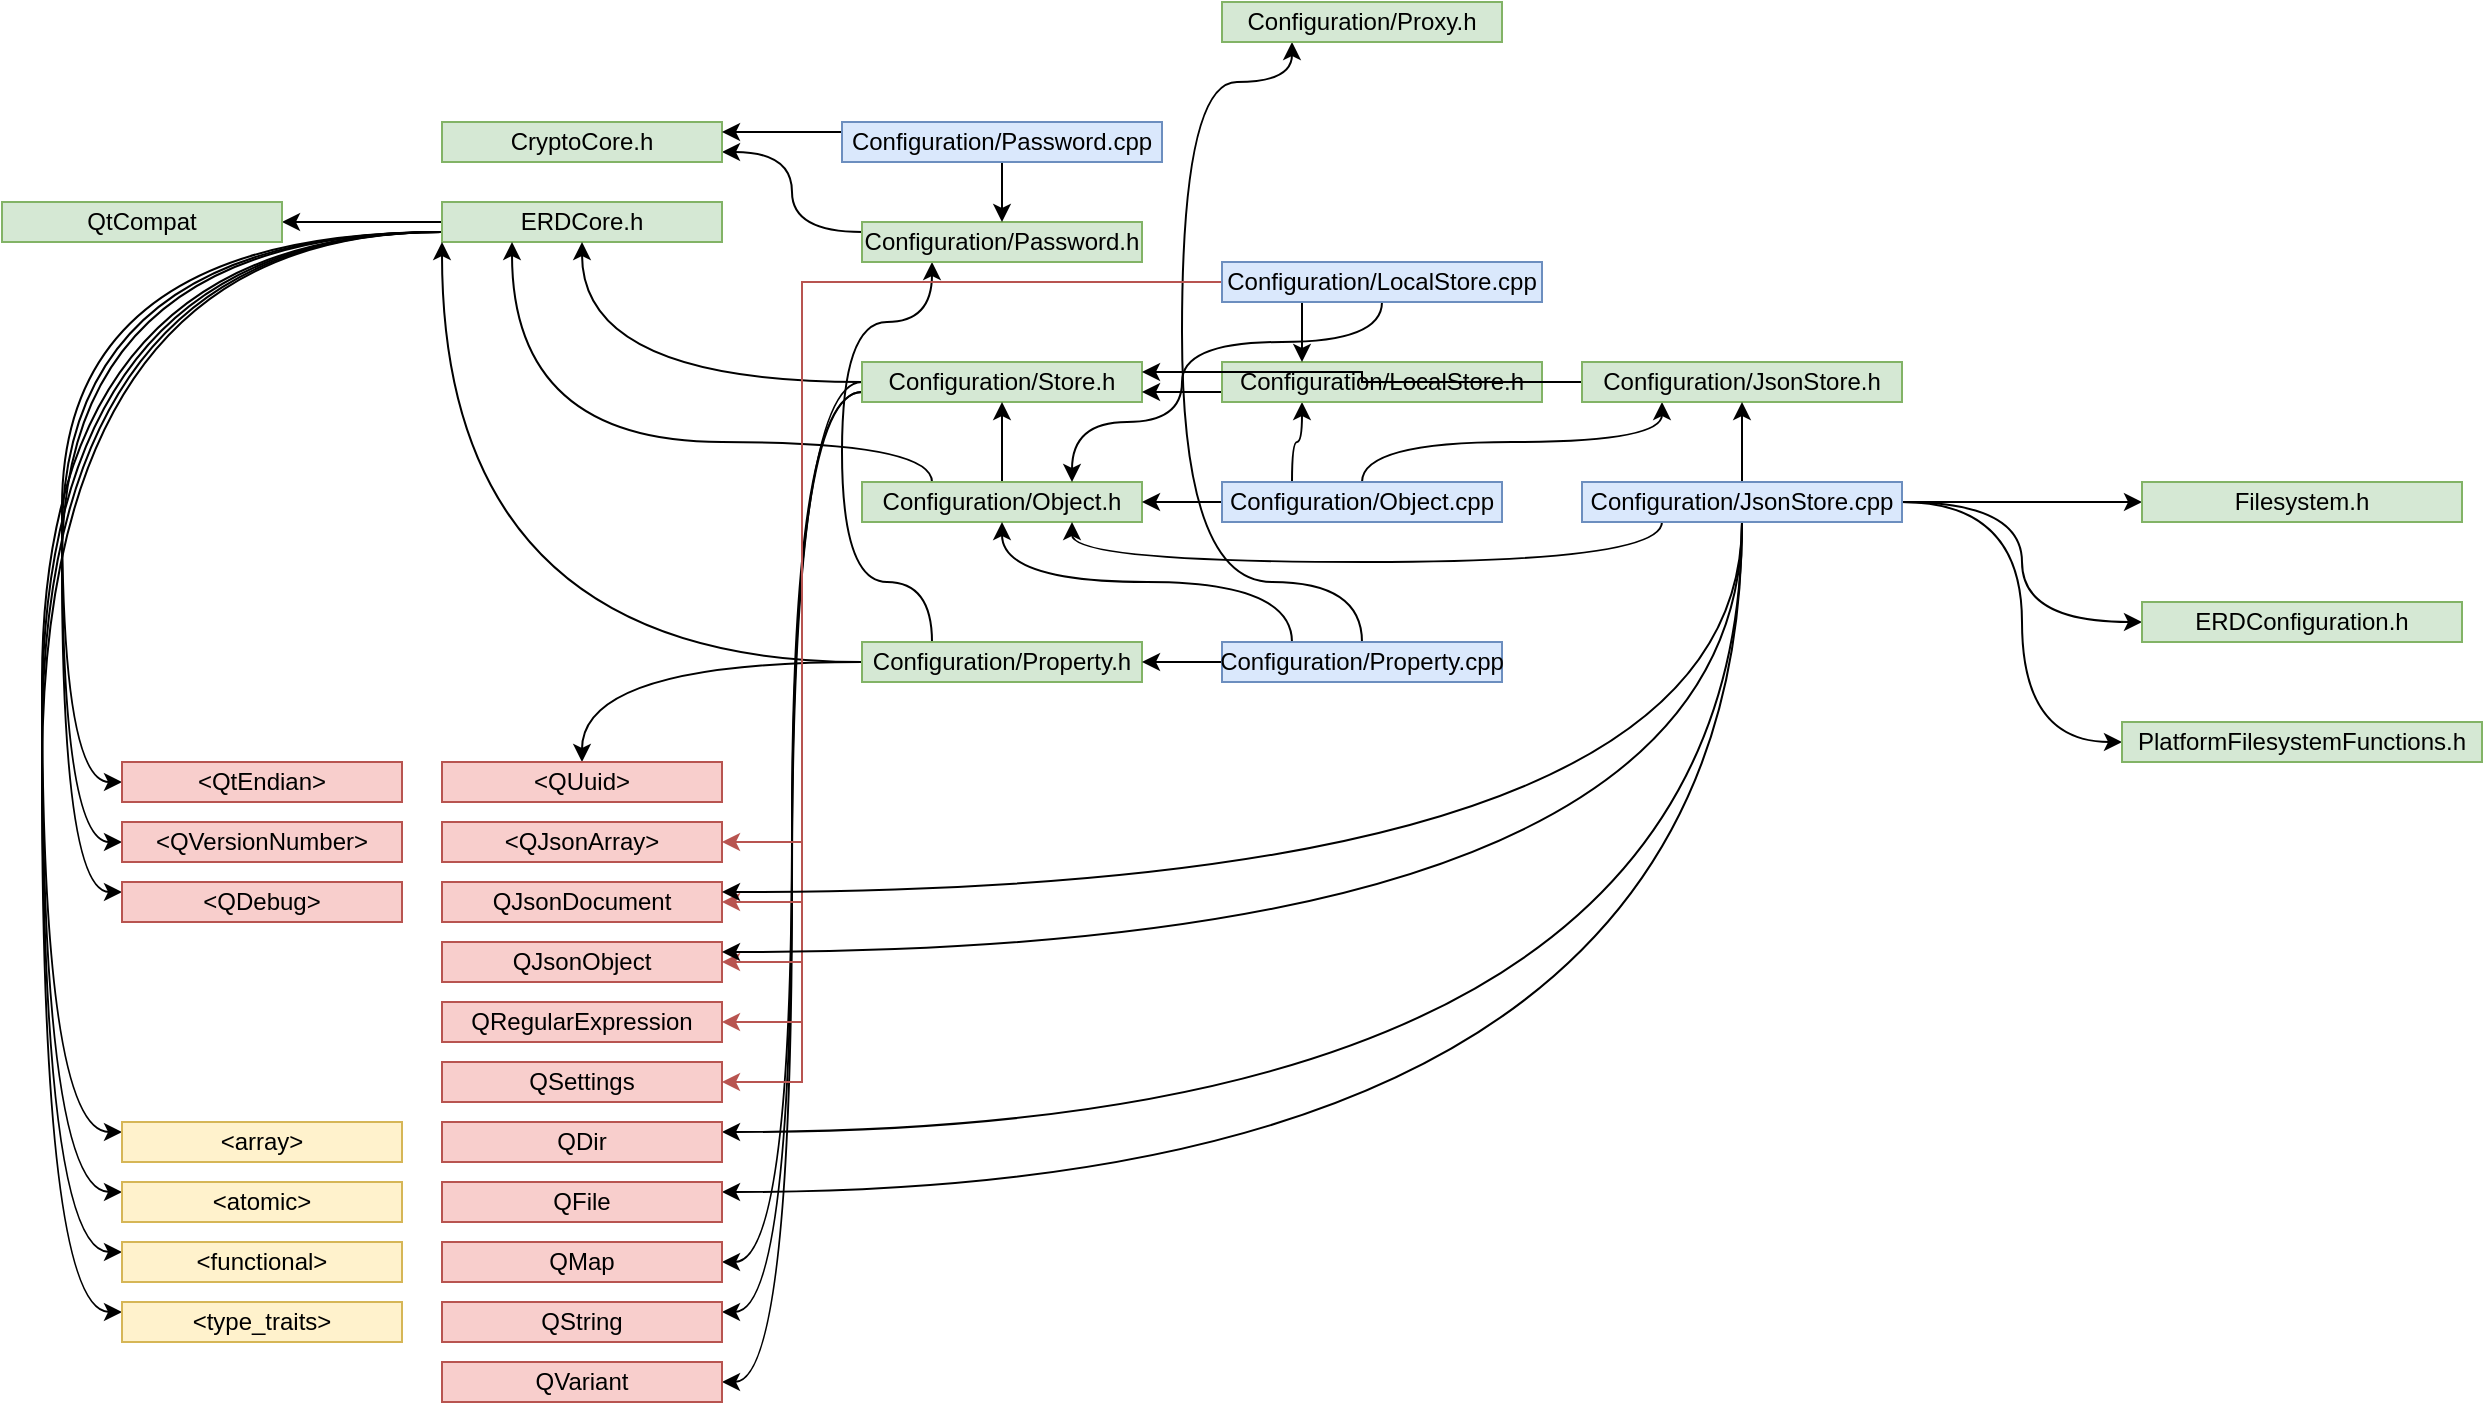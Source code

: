 <mxfile version="20.3.6" type="github">
  <diagram id="zvHaVaip3HxK8wFtQaT3" name="Страница 1">
    <mxGraphModel dx="1038" dy="600" grid="1" gridSize="10" guides="1" tooltips="1" connect="1" arrows="1" fold="1" page="1" pageScale="1" pageWidth="2339" pageHeight="3300" math="0" shadow="0">
      <root>
        <mxCell id="0" />
        <mxCell id="1" parent="0" />
        <mxCell id="VyjJM6VS8CyKdPyFCLlB-68" style="edgeStyle=orthogonalEdgeStyle;rounded=0;orthogonalLoop=1;jettySize=auto;html=1;exitX=0;exitY=0.5;exitDx=0;exitDy=0;entryX=1;entryY=0.5;entryDx=0;entryDy=0;strokeColor=default;" edge="1" parent="1" source="VyjJM6VS8CyKdPyFCLlB-1" target="VyjJM6VS8CyKdPyFCLlB-67">
          <mxGeometry relative="1" as="geometry" />
        </mxCell>
        <mxCell id="VyjJM6VS8CyKdPyFCLlB-76" style="edgeStyle=orthogonalEdgeStyle;curved=1;orthogonalLoop=1;jettySize=auto;html=1;exitX=0;exitY=0.75;exitDx=0;exitDy=0;entryX=0;entryY=0.5;entryDx=0;entryDy=0;strokeColor=default;" edge="1" parent="1" source="VyjJM6VS8CyKdPyFCLlB-1" target="VyjJM6VS8CyKdPyFCLlB-69">
          <mxGeometry relative="1" as="geometry">
            <Array as="points">
              <mxPoint x="370" y="405" />
              <mxPoint x="370" y="680" />
            </Array>
          </mxGeometry>
        </mxCell>
        <mxCell id="VyjJM6VS8CyKdPyFCLlB-77" style="edgeStyle=orthogonalEdgeStyle;curved=1;orthogonalLoop=1;jettySize=auto;html=1;exitX=0;exitY=0.75;exitDx=0;exitDy=0;entryX=0;entryY=0.5;entryDx=0;entryDy=0;strokeColor=default;" edge="1" parent="1" source="VyjJM6VS8CyKdPyFCLlB-1" target="VyjJM6VS8CyKdPyFCLlB-70">
          <mxGeometry relative="1" as="geometry">
            <Array as="points">
              <mxPoint x="370" y="405" />
              <mxPoint x="370" y="710" />
            </Array>
          </mxGeometry>
        </mxCell>
        <mxCell id="VyjJM6VS8CyKdPyFCLlB-78" style="edgeStyle=orthogonalEdgeStyle;curved=1;orthogonalLoop=1;jettySize=auto;html=1;exitX=0;exitY=0.75;exitDx=0;exitDy=0;entryX=0;entryY=0.25;entryDx=0;entryDy=0;strokeColor=default;" edge="1" parent="1" source="VyjJM6VS8CyKdPyFCLlB-1" target="VyjJM6VS8CyKdPyFCLlB-71">
          <mxGeometry relative="1" as="geometry">
            <Array as="points">
              <mxPoint x="370" y="405" />
              <mxPoint x="370" y="735" />
            </Array>
          </mxGeometry>
        </mxCell>
        <mxCell id="VyjJM6VS8CyKdPyFCLlB-79" style="edgeStyle=orthogonalEdgeStyle;curved=1;orthogonalLoop=1;jettySize=auto;html=1;exitX=0;exitY=0.75;exitDx=0;exitDy=0;entryX=0;entryY=0.25;entryDx=0;entryDy=0;strokeColor=default;" edge="1" parent="1" source="VyjJM6VS8CyKdPyFCLlB-1" target="VyjJM6VS8CyKdPyFCLlB-72">
          <mxGeometry relative="1" as="geometry">
            <Array as="points">
              <mxPoint x="360" y="405" />
              <mxPoint x="360" y="855" />
            </Array>
          </mxGeometry>
        </mxCell>
        <mxCell id="VyjJM6VS8CyKdPyFCLlB-80" style="edgeStyle=orthogonalEdgeStyle;curved=1;orthogonalLoop=1;jettySize=auto;html=1;exitX=0;exitY=0.75;exitDx=0;exitDy=0;entryX=0;entryY=0.25;entryDx=0;entryDy=0;strokeColor=default;" edge="1" parent="1" source="VyjJM6VS8CyKdPyFCLlB-1" target="VyjJM6VS8CyKdPyFCLlB-73">
          <mxGeometry relative="1" as="geometry">
            <Array as="points">
              <mxPoint x="360" y="405" />
              <mxPoint x="360" y="885" />
            </Array>
          </mxGeometry>
        </mxCell>
        <mxCell id="VyjJM6VS8CyKdPyFCLlB-81" style="edgeStyle=orthogonalEdgeStyle;curved=1;orthogonalLoop=1;jettySize=auto;html=1;exitX=0;exitY=0.75;exitDx=0;exitDy=0;entryX=0;entryY=0.25;entryDx=0;entryDy=0;strokeColor=default;" edge="1" parent="1" source="VyjJM6VS8CyKdPyFCLlB-1" target="VyjJM6VS8CyKdPyFCLlB-74">
          <mxGeometry relative="1" as="geometry">
            <Array as="points">
              <mxPoint x="360" y="405" />
              <mxPoint x="360" y="915" />
            </Array>
          </mxGeometry>
        </mxCell>
        <mxCell id="VyjJM6VS8CyKdPyFCLlB-82" style="edgeStyle=orthogonalEdgeStyle;curved=1;orthogonalLoop=1;jettySize=auto;html=1;exitX=0;exitY=0.75;exitDx=0;exitDy=0;entryX=0;entryY=0.25;entryDx=0;entryDy=0;strokeColor=default;" edge="1" parent="1" source="VyjJM6VS8CyKdPyFCLlB-1" target="VyjJM6VS8CyKdPyFCLlB-75">
          <mxGeometry relative="1" as="geometry">
            <Array as="points">
              <mxPoint x="360" y="405" />
              <mxPoint x="360" y="945" />
            </Array>
          </mxGeometry>
        </mxCell>
        <mxCell id="VyjJM6VS8CyKdPyFCLlB-1" value="ERDCore.h" style="rounded=0;whiteSpace=wrap;html=1;fillColor=#d5e8d4;strokeColor=#82b366;" vertex="1" parent="1">
          <mxGeometry x="560" y="390" width="140" height="20" as="geometry" />
        </mxCell>
        <mxCell id="VyjJM6VS8CyKdPyFCLlB-60" style="edgeStyle=orthogonalEdgeStyle;curved=1;orthogonalLoop=1;jettySize=auto;html=1;exitX=0;exitY=0.5;exitDx=0;exitDy=0;entryX=0.5;entryY=1;entryDx=0;entryDy=0;strokeColor=default;" edge="1" parent="1" source="VyjJM6VS8CyKdPyFCLlB-2" target="VyjJM6VS8CyKdPyFCLlB-1">
          <mxGeometry relative="1" as="geometry" />
        </mxCell>
        <mxCell id="VyjJM6VS8CyKdPyFCLlB-64" style="edgeStyle=orthogonalEdgeStyle;curved=1;orthogonalLoop=1;jettySize=auto;html=1;exitX=0;exitY=0.75;exitDx=0;exitDy=0;entryX=1;entryY=0.5;entryDx=0;entryDy=0;strokeColor=default;" edge="1" parent="1" source="VyjJM6VS8CyKdPyFCLlB-2" target="VyjJM6VS8CyKdPyFCLlB-61">
          <mxGeometry relative="1" as="geometry" />
        </mxCell>
        <mxCell id="VyjJM6VS8CyKdPyFCLlB-65" style="edgeStyle=orthogonalEdgeStyle;curved=1;orthogonalLoop=1;jettySize=auto;html=1;exitX=0;exitY=0.75;exitDx=0;exitDy=0;entryX=1;entryY=0.25;entryDx=0;entryDy=0;strokeColor=default;" edge="1" parent="1" source="VyjJM6VS8CyKdPyFCLlB-2" target="VyjJM6VS8CyKdPyFCLlB-62">
          <mxGeometry relative="1" as="geometry" />
        </mxCell>
        <mxCell id="VyjJM6VS8CyKdPyFCLlB-66" style="edgeStyle=orthogonalEdgeStyle;curved=1;orthogonalLoop=1;jettySize=auto;html=1;exitX=0;exitY=0.5;exitDx=0;exitDy=0;entryX=1;entryY=0.5;entryDx=0;entryDy=0;strokeColor=default;" edge="1" parent="1" source="VyjJM6VS8CyKdPyFCLlB-2" target="VyjJM6VS8CyKdPyFCLlB-63">
          <mxGeometry relative="1" as="geometry" />
        </mxCell>
        <mxCell id="VyjJM6VS8CyKdPyFCLlB-2" value="Configuration/Store.h" style="rounded=0;whiteSpace=wrap;html=1;fillColor=#d5e8d4;strokeColor=#82b366;" vertex="1" parent="1">
          <mxGeometry x="770" y="470" width="140" height="20" as="geometry" />
        </mxCell>
        <mxCell id="VyjJM6VS8CyKdPyFCLlB-5" style="edgeStyle=orthogonalEdgeStyle;rounded=0;orthogonalLoop=1;jettySize=auto;html=1;exitX=0.5;exitY=0;exitDx=0;exitDy=0;entryX=0.5;entryY=1;entryDx=0;entryDy=0;" edge="1" parent="1" source="VyjJM6VS8CyKdPyFCLlB-4" target="VyjJM6VS8CyKdPyFCLlB-2">
          <mxGeometry relative="1" as="geometry" />
        </mxCell>
        <mxCell id="VyjJM6VS8CyKdPyFCLlB-6" style="edgeStyle=orthogonalEdgeStyle;orthogonalLoop=1;jettySize=auto;html=1;exitX=0.25;exitY=0;exitDx=0;exitDy=0;entryX=0.25;entryY=1;entryDx=0;entryDy=0;curved=1;" edge="1" parent="1" source="VyjJM6VS8CyKdPyFCLlB-4" target="VyjJM6VS8CyKdPyFCLlB-1">
          <mxGeometry relative="1" as="geometry">
            <mxPoint x="790" y="400" as="targetPoint" />
            <Array as="points">
              <mxPoint x="805" y="510" />
              <mxPoint x="595" y="510" />
            </Array>
          </mxGeometry>
        </mxCell>
        <mxCell id="VyjJM6VS8CyKdPyFCLlB-4" value="Configuration/Object.h" style="rounded=0;whiteSpace=wrap;html=1;fillColor=#d5e8d4;strokeColor=#82b366;" vertex="1" parent="1">
          <mxGeometry x="770" y="530" width="140" height="20" as="geometry" />
        </mxCell>
        <mxCell id="VyjJM6VS8CyKdPyFCLlB-8" style="edgeStyle=orthogonalEdgeStyle;rounded=0;orthogonalLoop=1;jettySize=auto;html=1;exitX=0;exitY=0.5;exitDx=0;exitDy=0;entryX=1;entryY=0.5;entryDx=0;entryDy=0;" edge="1" parent="1" source="VyjJM6VS8CyKdPyFCLlB-7" target="VyjJM6VS8CyKdPyFCLlB-4">
          <mxGeometry relative="1" as="geometry" />
        </mxCell>
        <mxCell id="VyjJM6VS8CyKdPyFCLlB-11" style="edgeStyle=orthogonalEdgeStyle;orthogonalLoop=1;jettySize=auto;html=1;exitX=0.25;exitY=0;exitDx=0;exitDy=0;entryX=0.25;entryY=1;entryDx=0;entryDy=0;curved=1;" edge="1" parent="1" source="VyjJM6VS8CyKdPyFCLlB-7" target="VyjJM6VS8CyKdPyFCLlB-9">
          <mxGeometry relative="1" as="geometry" />
        </mxCell>
        <mxCell id="VyjJM6VS8CyKdPyFCLlB-12" style="edgeStyle=orthogonalEdgeStyle;orthogonalLoop=1;jettySize=auto;html=1;exitX=0.5;exitY=0;exitDx=0;exitDy=0;entryX=0.25;entryY=1;entryDx=0;entryDy=0;curved=1;" edge="1" parent="1" source="VyjJM6VS8CyKdPyFCLlB-7" target="VyjJM6VS8CyKdPyFCLlB-10">
          <mxGeometry relative="1" as="geometry" />
        </mxCell>
        <mxCell id="VyjJM6VS8CyKdPyFCLlB-7" value="Configuration/Object.cpp" style="rounded=0;whiteSpace=wrap;html=1;fillColor=#dae8fc;strokeColor=#6c8ebf;" vertex="1" parent="1">
          <mxGeometry x="950" y="530" width="140" height="20" as="geometry" />
        </mxCell>
        <mxCell id="VyjJM6VS8CyKdPyFCLlB-29" style="edgeStyle=orthogonalEdgeStyle;rounded=0;orthogonalLoop=1;jettySize=auto;html=1;exitX=0;exitY=0.75;exitDx=0;exitDy=0;entryX=1;entryY=0.75;entryDx=0;entryDy=0;" edge="1" parent="1" source="VyjJM6VS8CyKdPyFCLlB-9" target="VyjJM6VS8CyKdPyFCLlB-2">
          <mxGeometry relative="1" as="geometry" />
        </mxCell>
        <mxCell id="VyjJM6VS8CyKdPyFCLlB-9" value="Configuration/LocalStore.h" style="rounded=0;whiteSpace=wrap;html=1;fillColor=#d5e8d4;strokeColor=#82b366;" vertex="1" parent="1">
          <mxGeometry x="950" y="470" width="160" height="20" as="geometry" />
        </mxCell>
        <mxCell id="VyjJM6VS8CyKdPyFCLlB-44" style="edgeStyle=orthogonalEdgeStyle;rounded=0;orthogonalLoop=1;jettySize=auto;html=1;exitX=0;exitY=0.5;exitDx=0;exitDy=0;entryX=1;entryY=0.25;entryDx=0;entryDy=0;" edge="1" parent="1" source="VyjJM6VS8CyKdPyFCLlB-10" target="VyjJM6VS8CyKdPyFCLlB-2">
          <mxGeometry relative="1" as="geometry" />
        </mxCell>
        <mxCell id="VyjJM6VS8CyKdPyFCLlB-10" value="Configuration/JsonStore.h" style="rounded=0;whiteSpace=wrap;html=1;fillColor=#d5e8d4;strokeColor=#82b366;" vertex="1" parent="1">
          <mxGeometry x="1130" y="470" width="160" height="20" as="geometry" />
        </mxCell>
        <mxCell id="VyjJM6VS8CyKdPyFCLlB-16" style="edgeStyle=orthogonalEdgeStyle;orthogonalLoop=1;jettySize=auto;html=1;exitX=0;exitY=0.5;exitDx=0;exitDy=0;entryX=0.5;entryY=0;entryDx=0;entryDy=0;curved=1;" edge="1" parent="1" source="VyjJM6VS8CyKdPyFCLlB-13" target="VyjJM6VS8CyKdPyFCLlB-15">
          <mxGeometry relative="1" as="geometry" />
        </mxCell>
        <mxCell id="VyjJM6VS8CyKdPyFCLlB-17" style="edgeStyle=orthogonalEdgeStyle;orthogonalLoop=1;jettySize=auto;html=1;exitX=0;exitY=0.5;exitDx=0;exitDy=0;entryX=0;entryY=1;entryDx=0;entryDy=0;curved=1;" edge="1" parent="1" source="VyjJM6VS8CyKdPyFCLlB-13" target="VyjJM6VS8CyKdPyFCLlB-1">
          <mxGeometry relative="1" as="geometry">
            <Array as="points">
              <mxPoint x="560" y="620" />
            </Array>
          </mxGeometry>
        </mxCell>
        <mxCell id="VyjJM6VS8CyKdPyFCLlB-19" style="edgeStyle=orthogonalEdgeStyle;orthogonalLoop=1;jettySize=auto;html=1;exitX=0.25;exitY=0;exitDx=0;exitDy=0;entryX=0.25;entryY=1;entryDx=0;entryDy=0;curved=1;" edge="1" parent="1" source="VyjJM6VS8CyKdPyFCLlB-13" target="VyjJM6VS8CyKdPyFCLlB-18">
          <mxGeometry relative="1" as="geometry">
            <Array as="points">
              <mxPoint x="805" y="580" />
              <mxPoint x="760" y="580" />
              <mxPoint x="760" y="450" />
              <mxPoint x="805" y="450" />
            </Array>
          </mxGeometry>
        </mxCell>
        <mxCell id="VyjJM6VS8CyKdPyFCLlB-13" value="Configuration/Property.h" style="rounded=0;whiteSpace=wrap;html=1;fillColor=#d5e8d4;strokeColor=#82b366;" vertex="1" parent="1">
          <mxGeometry x="770" y="610" width="140" height="20" as="geometry" />
        </mxCell>
        <mxCell id="VyjJM6VS8CyKdPyFCLlB-20" style="edgeStyle=orthogonalEdgeStyle;orthogonalLoop=1;jettySize=auto;html=1;exitX=0.25;exitY=0;exitDx=0;exitDy=0;entryX=0.5;entryY=1;entryDx=0;entryDy=0;curved=1;" edge="1" parent="1" source="VyjJM6VS8CyKdPyFCLlB-14" target="VyjJM6VS8CyKdPyFCLlB-4">
          <mxGeometry relative="1" as="geometry" />
        </mxCell>
        <mxCell id="VyjJM6VS8CyKdPyFCLlB-21" style="edgeStyle=orthogonalEdgeStyle;rounded=0;orthogonalLoop=1;jettySize=auto;html=1;exitX=0;exitY=0.5;exitDx=0;exitDy=0;entryX=1;entryY=0.5;entryDx=0;entryDy=0;" edge="1" parent="1" source="VyjJM6VS8CyKdPyFCLlB-14" target="VyjJM6VS8CyKdPyFCLlB-13">
          <mxGeometry relative="1" as="geometry" />
        </mxCell>
        <mxCell id="VyjJM6VS8CyKdPyFCLlB-23" style="edgeStyle=orthogonalEdgeStyle;orthogonalLoop=1;jettySize=auto;html=1;exitX=0.5;exitY=0;exitDx=0;exitDy=0;entryX=0.25;entryY=1;entryDx=0;entryDy=0;curved=1;" edge="1" parent="1" source="VyjJM6VS8CyKdPyFCLlB-14" target="VyjJM6VS8CyKdPyFCLlB-22">
          <mxGeometry relative="1" as="geometry">
            <Array as="points">
              <mxPoint x="1020" y="580" />
              <mxPoint x="930" y="580" />
              <mxPoint x="930" y="330" />
              <mxPoint x="985" y="330" />
            </Array>
          </mxGeometry>
        </mxCell>
        <mxCell id="VyjJM6VS8CyKdPyFCLlB-14" value="Configuration/Property.cpp" style="rounded=0;whiteSpace=wrap;html=1;fillColor=#dae8fc;strokeColor=#6c8ebf;" vertex="1" parent="1">
          <mxGeometry x="950" y="610" width="140" height="20" as="geometry" />
        </mxCell>
        <mxCell id="VyjJM6VS8CyKdPyFCLlB-15" value="&amp;lt;QUuid&amp;gt;" style="rounded=0;whiteSpace=wrap;html=1;fillColor=#f8cecc;strokeColor=#b85450;" vertex="1" parent="1">
          <mxGeometry x="560" y="670" width="140" height="20" as="geometry" />
        </mxCell>
        <mxCell id="VyjJM6VS8CyKdPyFCLlB-25" style="edgeStyle=orthogonalEdgeStyle;orthogonalLoop=1;jettySize=auto;html=1;exitX=0;exitY=0.25;exitDx=0;exitDy=0;entryX=1;entryY=0.75;entryDx=0;entryDy=0;curved=1;" edge="1" parent="1" source="VyjJM6VS8CyKdPyFCLlB-18" target="VyjJM6VS8CyKdPyFCLlB-24">
          <mxGeometry relative="1" as="geometry" />
        </mxCell>
        <mxCell id="VyjJM6VS8CyKdPyFCLlB-18" value="Configuration/Password.h" style="rounded=0;whiteSpace=wrap;html=1;fillColor=#d5e8d4;strokeColor=#82b366;" vertex="1" parent="1">
          <mxGeometry x="770" y="400" width="140" height="20" as="geometry" />
        </mxCell>
        <mxCell id="VyjJM6VS8CyKdPyFCLlB-22" value="Configuration/Proxy.h" style="rounded=0;whiteSpace=wrap;html=1;fillColor=#d5e8d4;strokeColor=#82b366;" vertex="1" parent="1">
          <mxGeometry x="950" y="290" width="140" height="20" as="geometry" />
        </mxCell>
        <mxCell id="VyjJM6VS8CyKdPyFCLlB-24" value="CryptoCore.h" style="rounded=0;whiteSpace=wrap;html=1;fillColor=#d5e8d4;strokeColor=#82b366;" vertex="1" parent="1">
          <mxGeometry x="560" y="350" width="140" height="20" as="geometry" />
        </mxCell>
        <mxCell id="VyjJM6VS8CyKdPyFCLlB-27" style="edgeStyle=orthogonalEdgeStyle;rounded=0;orthogonalLoop=1;jettySize=auto;html=1;exitX=0.5;exitY=1;exitDx=0;exitDy=0;entryX=0.5;entryY=0;entryDx=0;entryDy=0;" edge="1" parent="1" source="VyjJM6VS8CyKdPyFCLlB-26" target="VyjJM6VS8CyKdPyFCLlB-18">
          <mxGeometry relative="1" as="geometry" />
        </mxCell>
        <mxCell id="VyjJM6VS8CyKdPyFCLlB-28" style="edgeStyle=orthogonalEdgeStyle;rounded=0;orthogonalLoop=1;jettySize=auto;html=1;exitX=0;exitY=0.25;exitDx=0;exitDy=0;entryX=1;entryY=0.25;entryDx=0;entryDy=0;" edge="1" parent="1" source="VyjJM6VS8CyKdPyFCLlB-26" target="VyjJM6VS8CyKdPyFCLlB-24">
          <mxGeometry relative="1" as="geometry" />
        </mxCell>
        <mxCell id="VyjJM6VS8CyKdPyFCLlB-26" value="Configuration/Password.cpp" style="rounded=0;whiteSpace=wrap;html=1;fillColor=#dae8fc;strokeColor=#6c8ebf;" vertex="1" parent="1">
          <mxGeometry x="760" y="350" width="160" height="20" as="geometry" />
        </mxCell>
        <mxCell id="VyjJM6VS8CyKdPyFCLlB-37" style="edgeStyle=orthogonalEdgeStyle;orthogonalLoop=1;jettySize=auto;html=1;exitX=0;exitY=0.5;exitDx=0;exitDy=0;entryX=1;entryY=0.5;entryDx=0;entryDy=0;rounded=0;fillColor=#f8cecc;strokeColor=#b85450;" edge="1" parent="1" source="VyjJM6VS8CyKdPyFCLlB-30" target="VyjJM6VS8CyKdPyFCLlB-31">
          <mxGeometry relative="1" as="geometry">
            <Array as="points">
              <mxPoint x="740" y="430" />
              <mxPoint x="740" y="710" />
            </Array>
          </mxGeometry>
        </mxCell>
        <mxCell id="VyjJM6VS8CyKdPyFCLlB-38" style="edgeStyle=orthogonalEdgeStyle;rounded=0;orthogonalLoop=1;jettySize=auto;html=1;exitX=0;exitY=0.5;exitDx=0;exitDy=0;entryX=1;entryY=0.5;entryDx=0;entryDy=0;fillColor=#f8cecc;strokeColor=#b85450;" edge="1" parent="1" source="VyjJM6VS8CyKdPyFCLlB-30" target="VyjJM6VS8CyKdPyFCLlB-32">
          <mxGeometry relative="1" as="geometry">
            <Array as="points">
              <mxPoint x="740" y="430" />
              <mxPoint x="740" y="740" />
            </Array>
          </mxGeometry>
        </mxCell>
        <mxCell id="VyjJM6VS8CyKdPyFCLlB-39" style="edgeStyle=orthogonalEdgeStyle;rounded=0;orthogonalLoop=1;jettySize=auto;html=1;exitX=0;exitY=0.5;exitDx=0;exitDy=0;entryX=1;entryY=0.5;entryDx=0;entryDy=0;fillColor=#f8cecc;strokeColor=#b85450;" edge="1" parent="1" source="VyjJM6VS8CyKdPyFCLlB-30" target="VyjJM6VS8CyKdPyFCLlB-33">
          <mxGeometry relative="1" as="geometry">
            <Array as="points">
              <mxPoint x="740" y="430" />
              <mxPoint x="740" y="770" />
            </Array>
          </mxGeometry>
        </mxCell>
        <mxCell id="VyjJM6VS8CyKdPyFCLlB-40" style="edgeStyle=orthogonalEdgeStyle;rounded=0;orthogonalLoop=1;jettySize=auto;html=1;exitX=0.25;exitY=1;exitDx=0;exitDy=0;entryX=0.25;entryY=0;entryDx=0;entryDy=0;" edge="1" parent="1" source="VyjJM6VS8CyKdPyFCLlB-30" target="VyjJM6VS8CyKdPyFCLlB-9">
          <mxGeometry relative="1" as="geometry" />
        </mxCell>
        <mxCell id="VyjJM6VS8CyKdPyFCLlB-41" style="edgeStyle=orthogonalEdgeStyle;orthogonalLoop=1;jettySize=auto;html=1;exitX=0.5;exitY=1;exitDx=0;exitDy=0;entryX=0.75;entryY=0;entryDx=0;entryDy=0;curved=1;" edge="1" parent="1" source="VyjJM6VS8CyKdPyFCLlB-30" target="VyjJM6VS8CyKdPyFCLlB-4">
          <mxGeometry relative="1" as="geometry">
            <Array as="points">
              <mxPoint x="1030" y="460" />
              <mxPoint x="930" y="460" />
              <mxPoint x="930" y="500" />
              <mxPoint x="875" y="500" />
            </Array>
          </mxGeometry>
        </mxCell>
        <mxCell id="VyjJM6VS8CyKdPyFCLlB-42" style="edgeStyle=orthogonalEdgeStyle;rounded=0;orthogonalLoop=1;jettySize=auto;html=1;exitX=0;exitY=0.5;exitDx=0;exitDy=0;entryX=1;entryY=0.5;entryDx=0;entryDy=0;fillColor=#f8cecc;strokeColor=#b85450;" edge="1" parent="1" source="VyjJM6VS8CyKdPyFCLlB-30" target="VyjJM6VS8CyKdPyFCLlB-34">
          <mxGeometry relative="1" as="geometry">
            <Array as="points">
              <mxPoint x="740" y="430" />
              <mxPoint x="740" y="800" />
            </Array>
          </mxGeometry>
        </mxCell>
        <mxCell id="VyjJM6VS8CyKdPyFCLlB-43" style="edgeStyle=orthogonalEdgeStyle;orthogonalLoop=1;jettySize=auto;html=1;exitX=0;exitY=0.5;exitDx=0;exitDy=0;entryX=1;entryY=0.5;entryDx=0;entryDy=0;fillColor=#f8cecc;strokeColor=#b85450;rounded=0;" edge="1" parent="1" source="VyjJM6VS8CyKdPyFCLlB-30" target="VyjJM6VS8CyKdPyFCLlB-35">
          <mxGeometry relative="1" as="geometry">
            <Array as="points">
              <mxPoint x="740" y="430" />
              <mxPoint x="740" y="830" />
            </Array>
          </mxGeometry>
        </mxCell>
        <mxCell id="VyjJM6VS8CyKdPyFCLlB-30" value="Configuration/LocalStore.cpp" style="rounded=0;whiteSpace=wrap;html=1;fillColor=#dae8fc;strokeColor=#6c8ebf;" vertex="1" parent="1">
          <mxGeometry x="950" y="420" width="160" height="20" as="geometry" />
        </mxCell>
        <mxCell id="VyjJM6VS8CyKdPyFCLlB-31" value="&amp;lt;QJsonArray&amp;gt;" style="rounded=0;whiteSpace=wrap;html=1;fillColor=#f8cecc;strokeColor=#b85450;" vertex="1" parent="1">
          <mxGeometry x="560" y="700" width="140" height="20" as="geometry" />
        </mxCell>
        <mxCell id="VyjJM6VS8CyKdPyFCLlB-32" value="QJsonDocument" style="rounded=0;whiteSpace=wrap;html=1;fillColor=#f8cecc;strokeColor=#b85450;" vertex="1" parent="1">
          <mxGeometry x="560" y="730" width="140" height="20" as="geometry" />
        </mxCell>
        <mxCell id="VyjJM6VS8CyKdPyFCLlB-33" value="QJsonObject" style="rounded=0;whiteSpace=wrap;html=1;fillColor=#f8cecc;strokeColor=#b85450;" vertex="1" parent="1">
          <mxGeometry x="560" y="760" width="140" height="20" as="geometry" />
        </mxCell>
        <mxCell id="VyjJM6VS8CyKdPyFCLlB-34" value="QRegularExpression" style="rounded=0;whiteSpace=wrap;html=1;fillColor=#f8cecc;strokeColor=#b85450;" vertex="1" parent="1">
          <mxGeometry x="560" y="790" width="140" height="20" as="geometry" />
        </mxCell>
        <mxCell id="VyjJM6VS8CyKdPyFCLlB-35" value="QSettings" style="rounded=0;whiteSpace=wrap;html=1;fillColor=#f8cecc;strokeColor=#b85450;" vertex="1" parent="1">
          <mxGeometry x="560" y="820" width="140" height="20" as="geometry" />
        </mxCell>
        <mxCell id="VyjJM6VS8CyKdPyFCLlB-46" style="edgeStyle=orthogonalEdgeStyle;rounded=0;orthogonalLoop=1;jettySize=auto;html=1;exitX=0.5;exitY=0;exitDx=0;exitDy=0;entryX=0.5;entryY=1;entryDx=0;entryDy=0;" edge="1" parent="1" source="VyjJM6VS8CyKdPyFCLlB-45" target="VyjJM6VS8CyKdPyFCLlB-10">
          <mxGeometry relative="1" as="geometry" />
        </mxCell>
        <mxCell id="VyjJM6VS8CyKdPyFCLlB-47" style="edgeStyle=orthogonalEdgeStyle;orthogonalLoop=1;jettySize=auto;html=1;exitX=0.25;exitY=1;exitDx=0;exitDy=0;entryX=0.75;entryY=1;entryDx=0;entryDy=0;curved=1;" edge="1" parent="1" source="VyjJM6VS8CyKdPyFCLlB-45" target="VyjJM6VS8CyKdPyFCLlB-4">
          <mxGeometry relative="1" as="geometry">
            <Array as="points">
              <mxPoint x="1170" y="570" />
              <mxPoint x="875" y="570" />
            </Array>
          </mxGeometry>
        </mxCell>
        <mxCell id="VyjJM6VS8CyKdPyFCLlB-50" style="edgeStyle=orthogonalEdgeStyle;orthogonalLoop=1;jettySize=auto;html=1;exitX=0.5;exitY=1;exitDx=0;exitDy=0;entryX=1;entryY=0.25;entryDx=0;entryDy=0;curved=1;" edge="1" parent="1" source="VyjJM6VS8CyKdPyFCLlB-45" target="VyjJM6VS8CyKdPyFCLlB-32">
          <mxGeometry relative="1" as="geometry">
            <Array as="points">
              <mxPoint x="1210" y="735" />
            </Array>
          </mxGeometry>
        </mxCell>
        <mxCell id="VyjJM6VS8CyKdPyFCLlB-51" style="edgeStyle=orthogonalEdgeStyle;orthogonalLoop=1;jettySize=auto;html=1;exitX=0.5;exitY=1;exitDx=0;exitDy=0;entryX=1;entryY=0.25;entryDx=0;entryDy=0;curved=1;strokeColor=default;" edge="1" parent="1" source="VyjJM6VS8CyKdPyFCLlB-45" target="VyjJM6VS8CyKdPyFCLlB-33">
          <mxGeometry relative="1" as="geometry" />
        </mxCell>
        <mxCell id="VyjJM6VS8CyKdPyFCLlB-52" style="edgeStyle=orthogonalEdgeStyle;orthogonalLoop=1;jettySize=auto;html=1;exitX=0.5;exitY=1;exitDx=0;exitDy=0;entryX=1;entryY=0.25;entryDx=0;entryDy=0;curved=1;" edge="1" parent="1" source="VyjJM6VS8CyKdPyFCLlB-45" target="VyjJM6VS8CyKdPyFCLlB-48">
          <mxGeometry relative="1" as="geometry" />
        </mxCell>
        <mxCell id="VyjJM6VS8CyKdPyFCLlB-53" style="edgeStyle=orthogonalEdgeStyle;orthogonalLoop=1;jettySize=auto;html=1;exitX=0.5;exitY=1;exitDx=0;exitDy=0;entryX=1;entryY=0.25;entryDx=0;entryDy=0;curved=1;" edge="1" parent="1" source="VyjJM6VS8CyKdPyFCLlB-45" target="VyjJM6VS8CyKdPyFCLlB-49">
          <mxGeometry relative="1" as="geometry" />
        </mxCell>
        <mxCell id="VyjJM6VS8CyKdPyFCLlB-57" style="edgeStyle=orthogonalEdgeStyle;orthogonalLoop=1;jettySize=auto;html=1;exitX=1;exitY=0.5;exitDx=0;exitDy=0;entryX=0;entryY=0.5;entryDx=0;entryDy=0;curved=1;" edge="1" parent="1" source="VyjJM6VS8CyKdPyFCLlB-45" target="VyjJM6VS8CyKdPyFCLlB-54">
          <mxGeometry relative="1" as="geometry" />
        </mxCell>
        <mxCell id="VyjJM6VS8CyKdPyFCLlB-58" style="edgeStyle=orthogonalEdgeStyle;orthogonalLoop=1;jettySize=auto;html=1;exitX=1;exitY=0.5;exitDx=0;exitDy=0;entryX=0;entryY=0.5;entryDx=0;entryDy=0;curved=1;" edge="1" parent="1" source="VyjJM6VS8CyKdPyFCLlB-45" target="VyjJM6VS8CyKdPyFCLlB-55">
          <mxGeometry relative="1" as="geometry" />
        </mxCell>
        <mxCell id="VyjJM6VS8CyKdPyFCLlB-59" style="edgeStyle=orthogonalEdgeStyle;orthogonalLoop=1;jettySize=auto;html=1;exitX=1;exitY=0.5;exitDx=0;exitDy=0;entryX=0;entryY=0.5;entryDx=0;entryDy=0;curved=1;" edge="1" parent="1" source="VyjJM6VS8CyKdPyFCLlB-45" target="VyjJM6VS8CyKdPyFCLlB-56">
          <mxGeometry relative="1" as="geometry">
            <Array as="points">
              <mxPoint x="1350" y="540" />
              <mxPoint x="1350" y="660" />
            </Array>
          </mxGeometry>
        </mxCell>
        <mxCell id="VyjJM6VS8CyKdPyFCLlB-45" value="Configuration/JsonStore.cpp" style="rounded=0;whiteSpace=wrap;html=1;fillColor=#dae8fc;strokeColor=#6c8ebf;" vertex="1" parent="1">
          <mxGeometry x="1130" y="530" width="160" height="20" as="geometry" />
        </mxCell>
        <mxCell id="VyjJM6VS8CyKdPyFCLlB-48" value="QDir" style="rounded=0;whiteSpace=wrap;html=1;fillColor=#f8cecc;strokeColor=#b85450;" vertex="1" parent="1">
          <mxGeometry x="560" y="850" width="140" height="20" as="geometry" />
        </mxCell>
        <mxCell id="VyjJM6VS8CyKdPyFCLlB-49" value="QFile" style="rounded=0;whiteSpace=wrap;html=1;fillColor=#f8cecc;strokeColor=#b85450;" vertex="1" parent="1">
          <mxGeometry x="560" y="880" width="140" height="20" as="geometry" />
        </mxCell>
        <mxCell id="VyjJM6VS8CyKdPyFCLlB-54" value="Filesystem.h" style="rounded=0;whiteSpace=wrap;html=1;fillColor=#d5e8d4;strokeColor=#82b366;" vertex="1" parent="1">
          <mxGeometry x="1410" y="530" width="160" height="20" as="geometry" />
        </mxCell>
        <mxCell id="VyjJM6VS8CyKdPyFCLlB-55" value="ERDConfiguration.h" style="rounded=0;whiteSpace=wrap;html=1;fillColor=#d5e8d4;strokeColor=#82b366;" vertex="1" parent="1">
          <mxGeometry x="1410" y="590" width="160" height="20" as="geometry" />
        </mxCell>
        <mxCell id="VyjJM6VS8CyKdPyFCLlB-56" value="PlatformFilesystemFunctions.h" style="rounded=0;whiteSpace=wrap;html=1;fillColor=#d5e8d4;strokeColor=#82b366;" vertex="1" parent="1">
          <mxGeometry x="1400" y="650" width="180" height="20" as="geometry" />
        </mxCell>
        <mxCell id="VyjJM6VS8CyKdPyFCLlB-61" value="QMap" style="rounded=0;whiteSpace=wrap;html=1;fillColor=#f8cecc;strokeColor=#b85450;" vertex="1" parent="1">
          <mxGeometry x="560" y="910" width="140" height="20" as="geometry" />
        </mxCell>
        <mxCell id="VyjJM6VS8CyKdPyFCLlB-62" value="QString" style="rounded=0;whiteSpace=wrap;html=1;fillColor=#f8cecc;strokeColor=#b85450;" vertex="1" parent="1">
          <mxGeometry x="560" y="940" width="140" height="20" as="geometry" />
        </mxCell>
        <mxCell id="VyjJM6VS8CyKdPyFCLlB-63" value="QVariant" style="rounded=0;whiteSpace=wrap;html=1;fillColor=#f8cecc;strokeColor=#b85450;" vertex="1" parent="1">
          <mxGeometry x="560" y="970" width="140" height="20" as="geometry" />
        </mxCell>
        <mxCell id="VyjJM6VS8CyKdPyFCLlB-67" value="QtCompat" style="rounded=0;whiteSpace=wrap;html=1;fillColor=#d5e8d4;strokeColor=#82b366;" vertex="1" parent="1">
          <mxGeometry x="340" y="390" width="140" height="20" as="geometry" />
        </mxCell>
        <mxCell id="VyjJM6VS8CyKdPyFCLlB-69" value="&amp;lt;QtEndian&amp;gt;" style="rounded=0;whiteSpace=wrap;html=1;fillColor=#f8cecc;strokeColor=#b85450;" vertex="1" parent="1">
          <mxGeometry x="400" y="670" width="140" height="20" as="geometry" />
        </mxCell>
        <mxCell id="VyjJM6VS8CyKdPyFCLlB-70" value="&amp;lt;QVersionNumber&amp;gt;" style="rounded=0;whiteSpace=wrap;html=1;fillColor=#f8cecc;strokeColor=#b85450;" vertex="1" parent="1">
          <mxGeometry x="400" y="700" width="140" height="20" as="geometry" />
        </mxCell>
        <mxCell id="VyjJM6VS8CyKdPyFCLlB-71" value="&amp;lt;QDebug&amp;gt;" style="rounded=0;whiteSpace=wrap;html=1;fillColor=#f8cecc;strokeColor=#b85450;" vertex="1" parent="1">
          <mxGeometry x="400" y="730" width="140" height="20" as="geometry" />
        </mxCell>
        <mxCell id="VyjJM6VS8CyKdPyFCLlB-72" value="&amp;lt;array&amp;gt;" style="rounded=0;whiteSpace=wrap;html=1;fillColor=#fff2cc;strokeColor=#d6b656;" vertex="1" parent="1">
          <mxGeometry x="400" y="850" width="140" height="20" as="geometry" />
        </mxCell>
        <mxCell id="VyjJM6VS8CyKdPyFCLlB-73" value="&amp;lt;atomic&amp;gt;" style="rounded=0;whiteSpace=wrap;html=1;fillColor=#fff2cc;strokeColor=#d6b656;" vertex="1" parent="1">
          <mxGeometry x="400" y="880" width="140" height="20" as="geometry" />
        </mxCell>
        <mxCell id="VyjJM6VS8CyKdPyFCLlB-74" value="&amp;lt;functional&amp;gt;" style="rounded=0;whiteSpace=wrap;html=1;fillColor=#fff2cc;strokeColor=#d6b656;" vertex="1" parent="1">
          <mxGeometry x="400" y="910" width="140" height="20" as="geometry" />
        </mxCell>
        <mxCell id="VyjJM6VS8CyKdPyFCLlB-75" value="&amp;lt;type_traits&amp;gt;" style="rounded=0;whiteSpace=wrap;html=1;fillColor=#fff2cc;strokeColor=#d6b656;" vertex="1" parent="1">
          <mxGeometry x="400" y="940" width="140" height="20" as="geometry" />
        </mxCell>
      </root>
    </mxGraphModel>
  </diagram>
</mxfile>
